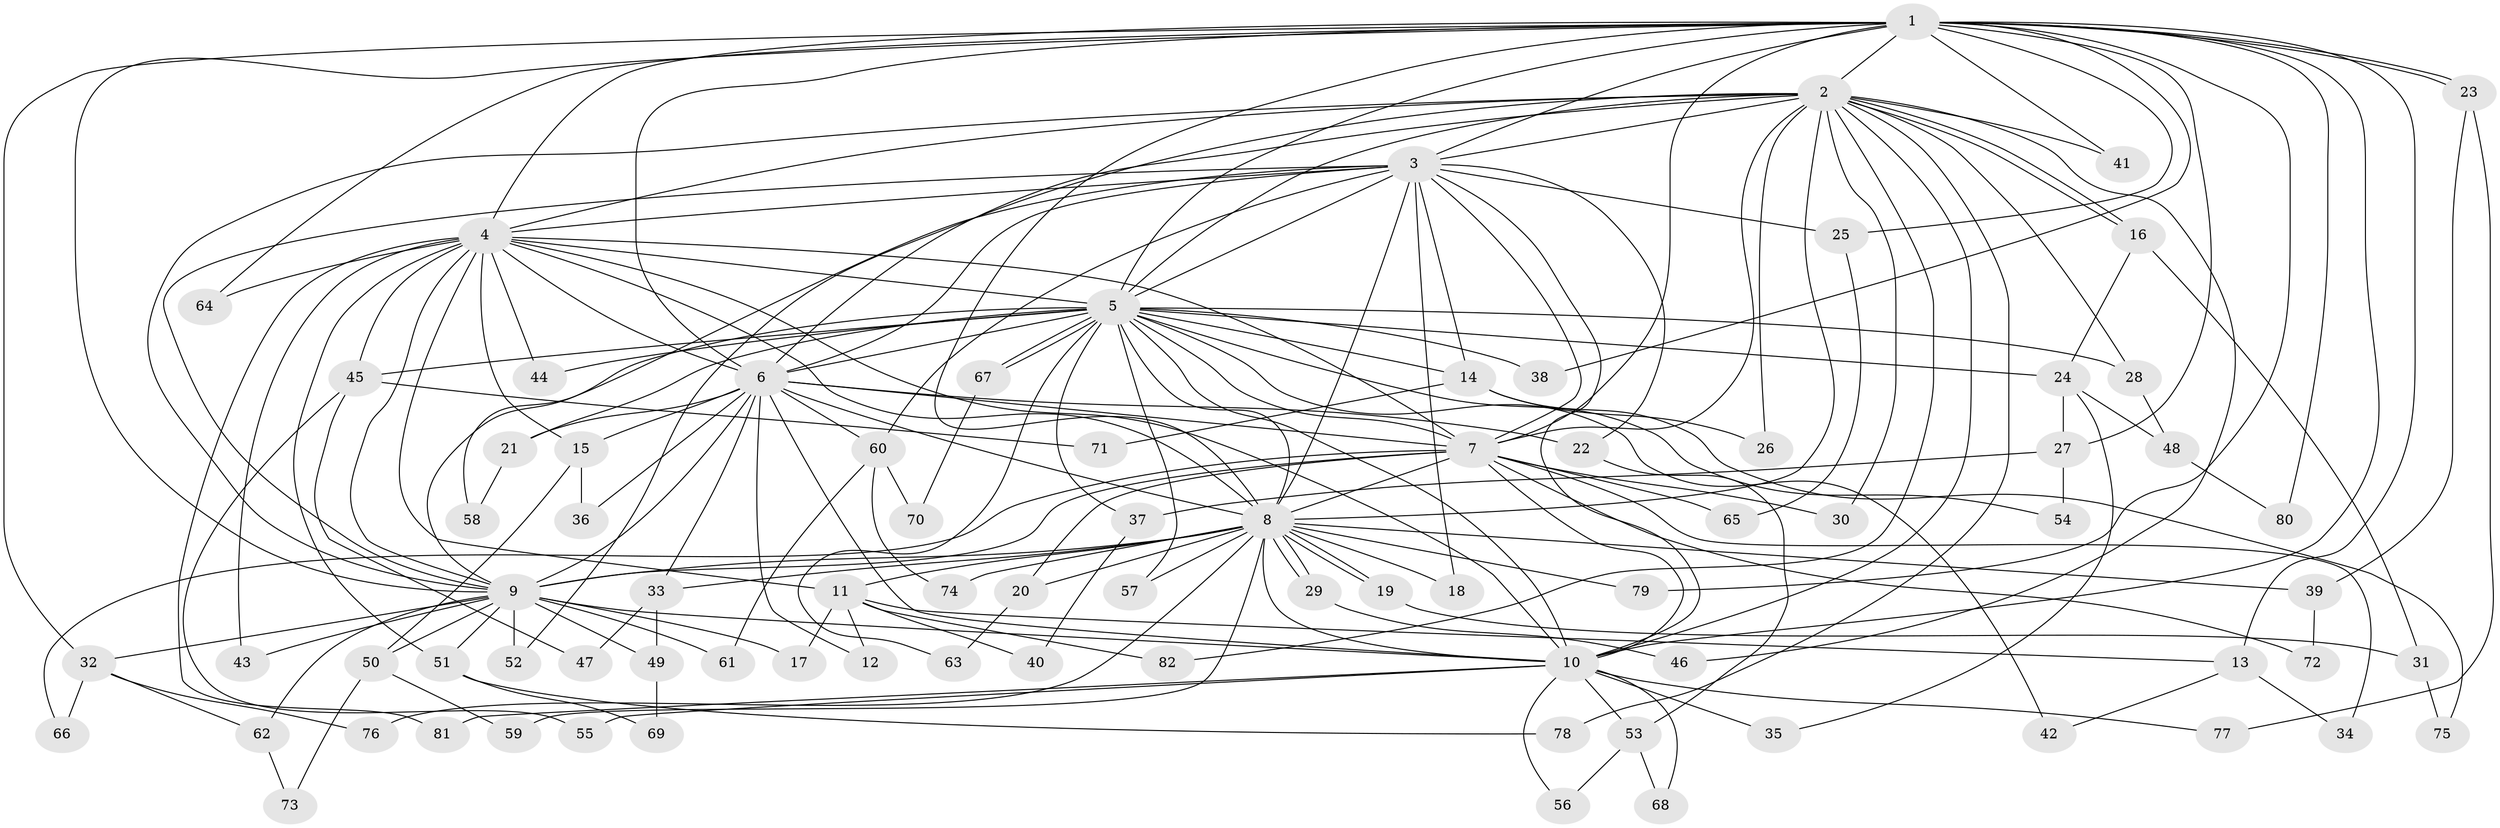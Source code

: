 // Generated by graph-tools (version 1.1) at 2025/14/03/09/25 04:14:18]
// undirected, 82 vertices, 189 edges
graph export_dot {
graph [start="1"]
  node [color=gray90,style=filled];
  1;
  2;
  3;
  4;
  5;
  6;
  7;
  8;
  9;
  10;
  11;
  12;
  13;
  14;
  15;
  16;
  17;
  18;
  19;
  20;
  21;
  22;
  23;
  24;
  25;
  26;
  27;
  28;
  29;
  30;
  31;
  32;
  33;
  34;
  35;
  36;
  37;
  38;
  39;
  40;
  41;
  42;
  43;
  44;
  45;
  46;
  47;
  48;
  49;
  50;
  51;
  52;
  53;
  54;
  55;
  56;
  57;
  58;
  59;
  60;
  61;
  62;
  63;
  64;
  65;
  66;
  67;
  68;
  69;
  70;
  71;
  72;
  73;
  74;
  75;
  76;
  77;
  78;
  79;
  80;
  81;
  82;
  1 -- 2;
  1 -- 3;
  1 -- 4;
  1 -- 5;
  1 -- 6;
  1 -- 7;
  1 -- 8;
  1 -- 9;
  1 -- 10;
  1 -- 13;
  1 -- 23;
  1 -- 23;
  1 -- 25;
  1 -- 27;
  1 -- 32;
  1 -- 38;
  1 -- 41;
  1 -- 64;
  1 -- 79;
  1 -- 80;
  2 -- 3;
  2 -- 4;
  2 -- 5;
  2 -- 6;
  2 -- 7;
  2 -- 8;
  2 -- 9;
  2 -- 10;
  2 -- 16;
  2 -- 16;
  2 -- 26;
  2 -- 28;
  2 -- 30;
  2 -- 41;
  2 -- 46;
  2 -- 52;
  2 -- 78;
  2 -- 82;
  3 -- 4;
  3 -- 5;
  3 -- 6;
  3 -- 7;
  3 -- 8;
  3 -- 9;
  3 -- 10;
  3 -- 14;
  3 -- 18;
  3 -- 22;
  3 -- 25;
  3 -- 58;
  3 -- 60;
  4 -- 5;
  4 -- 6;
  4 -- 7;
  4 -- 8;
  4 -- 9;
  4 -- 10;
  4 -- 11;
  4 -- 15;
  4 -- 43;
  4 -- 44;
  4 -- 45;
  4 -- 51;
  4 -- 64;
  4 -- 81;
  5 -- 6;
  5 -- 7;
  5 -- 8;
  5 -- 9;
  5 -- 10;
  5 -- 14;
  5 -- 21;
  5 -- 24;
  5 -- 28;
  5 -- 37;
  5 -- 38;
  5 -- 42;
  5 -- 44;
  5 -- 45;
  5 -- 54;
  5 -- 57;
  5 -- 63;
  5 -- 67;
  5 -- 67;
  6 -- 7;
  6 -- 8;
  6 -- 9;
  6 -- 10;
  6 -- 12;
  6 -- 15;
  6 -- 21;
  6 -- 22;
  6 -- 33;
  6 -- 36;
  6 -- 60;
  7 -- 8;
  7 -- 9;
  7 -- 10;
  7 -- 20;
  7 -- 30;
  7 -- 34;
  7 -- 65;
  7 -- 66;
  7 -- 72;
  8 -- 9;
  8 -- 10;
  8 -- 11;
  8 -- 18;
  8 -- 19;
  8 -- 19;
  8 -- 20;
  8 -- 29;
  8 -- 29;
  8 -- 33;
  8 -- 39;
  8 -- 57;
  8 -- 59;
  8 -- 74;
  8 -- 76;
  8 -- 79;
  9 -- 10;
  9 -- 17;
  9 -- 32;
  9 -- 43;
  9 -- 49;
  9 -- 50;
  9 -- 51;
  9 -- 52;
  9 -- 61;
  9 -- 62;
  10 -- 35;
  10 -- 53;
  10 -- 55;
  10 -- 56;
  10 -- 68;
  10 -- 77;
  10 -- 81;
  11 -- 12;
  11 -- 13;
  11 -- 17;
  11 -- 40;
  11 -- 82;
  13 -- 34;
  13 -- 42;
  14 -- 26;
  14 -- 71;
  14 -- 75;
  15 -- 36;
  15 -- 50;
  16 -- 24;
  16 -- 31;
  19 -- 31;
  20 -- 63;
  21 -- 58;
  22 -- 53;
  23 -- 39;
  23 -- 77;
  24 -- 27;
  24 -- 35;
  24 -- 48;
  25 -- 65;
  27 -- 37;
  27 -- 54;
  28 -- 48;
  29 -- 46;
  31 -- 75;
  32 -- 62;
  32 -- 66;
  32 -- 76;
  33 -- 47;
  33 -- 49;
  37 -- 40;
  39 -- 72;
  45 -- 47;
  45 -- 55;
  45 -- 71;
  48 -- 80;
  49 -- 69;
  50 -- 59;
  50 -- 73;
  51 -- 69;
  51 -- 78;
  53 -- 56;
  53 -- 68;
  60 -- 61;
  60 -- 70;
  60 -- 74;
  62 -- 73;
  67 -- 70;
}
